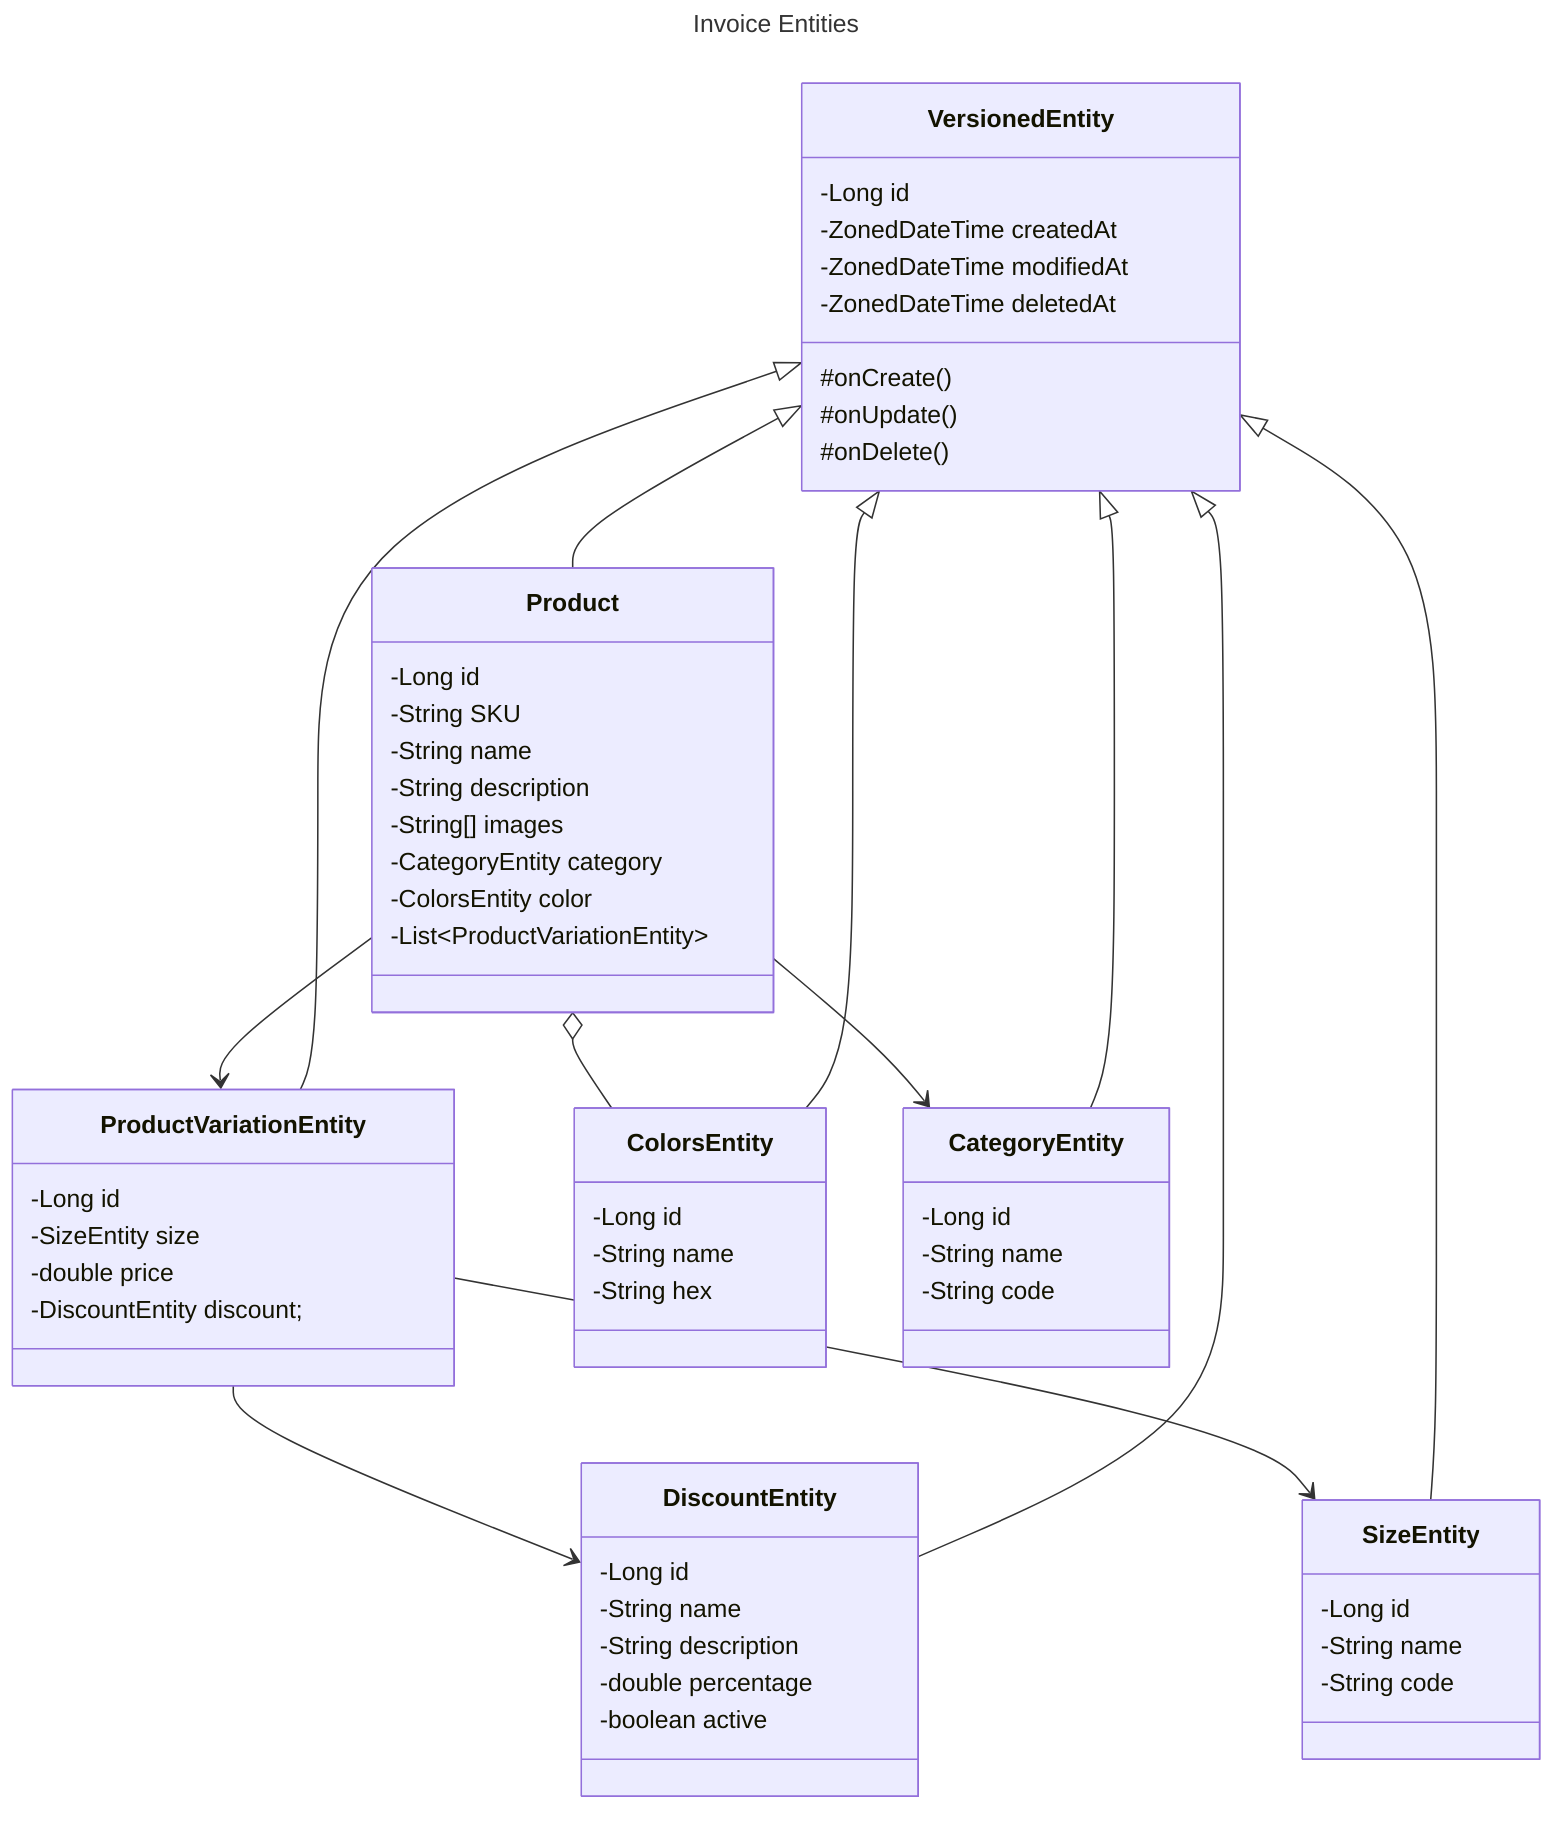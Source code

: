 ---
title: Invoice Entities
---
classDiagram
    class VersionedEntity {
        -Long id
        -ZonedDateTime createdAt
        -ZonedDateTime modifiedAt
        -ZonedDateTime deletedAt
        #onCreate()
        #onUpdate()
        #onDelete()
    }
    class SizeEntity {
        -Long id
        -String name
        -String code
    }
    class ProductVariationEntity {
        -Long id
        -SizeEntity size
        -double price
        -DiscountEntity discount;
    }
    class DiscountEntity {
        -Long id
        -String name
        -String description
        -double percentage
        -boolean active
    }
    class ColorsEntity {
        -Long id
        -String name
        -String hex
    }
    class CategoryEntity {
        -Long id
        -String name
        -String code
    }
    class Product {
        -Long id
        -String SKU
        -String name
        -String description
        -String[] images
        -CategoryEntity category
        -ColorsEntity color
        -List~ProductVariationEntity~
    }

    Product o-- ColorsEntity
    Product --> ProductVariationEntity
    ProductVariationEntity --> DiscountEntity
    ProductVariationEntity --> SizeEntity
    Product --> CategoryEntity
    VersionedEntity <|-- ColorsEntity
    VersionedEntity <|-- DiscountEntity
    VersionedEntity <|-- SizeEntity
    VersionedEntity <|-- Product
    VersionedEntity <|-- ProductVariationEntity
    VersionedEntity <|-- CategoryEntity